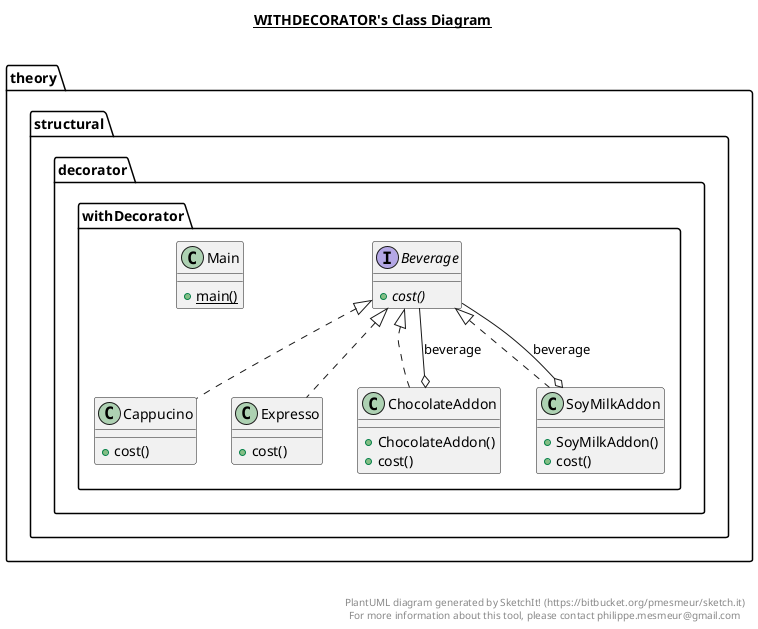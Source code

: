 @startuml

title __WITHDECORATOR's Class Diagram__\n

  namespace theory.structural.decorator.withDecorator {
    interface theory.structural.decorator.withDecorator.Beverage {
        {abstract} + cost()
    }
  }
  

  namespace theory.structural.decorator.withDecorator {
    class theory.structural.decorator.withDecorator.Cappucino {
        + cost()
    }
  }
  

  namespace theory.structural.decorator.withDecorator {
    class theory.structural.decorator.withDecorator.ChocolateAddon {
        + ChocolateAddon()
        + cost()
    }
  }
  

  namespace theory.structural.decorator.withDecorator {
    class theory.structural.decorator.withDecorator.Expresso {
        + cost()
    }
  }
  

  namespace theory.structural.decorator.withDecorator {
    class theory.structural.decorator.withDecorator.Main {
        {static} + main()
    }
  }
  

  namespace theory.structural.decorator.withDecorator {
    class theory.structural.decorator.withDecorator.SoyMilkAddon {
        + SoyMilkAddon()
        + cost()
    }
  }
  

  theory.structural.decorator.withDecorator.Cappucino .up.|> theory.structural.decorator.withDecorator.Beverage
  theory.structural.decorator.withDecorator.ChocolateAddon .up.|> theory.structural.decorator.withDecorator.Beverage
  theory.structural.decorator.withDecorator.ChocolateAddon o-- theory.structural.decorator.withDecorator.Beverage : beverage
  theory.structural.decorator.withDecorator.Expresso .up.|> theory.structural.decorator.withDecorator.Beverage
  theory.structural.decorator.withDecorator.SoyMilkAddon .up.|> theory.structural.decorator.withDecorator.Beverage
  theory.structural.decorator.withDecorator.SoyMilkAddon o-- theory.structural.decorator.withDecorator.Beverage : beverage


right footer


PlantUML diagram generated by SketchIt! (https://bitbucket.org/pmesmeur/sketch.it)
For more information about this tool, please contact philippe.mesmeur@gmail.com
endfooter

@enduml
